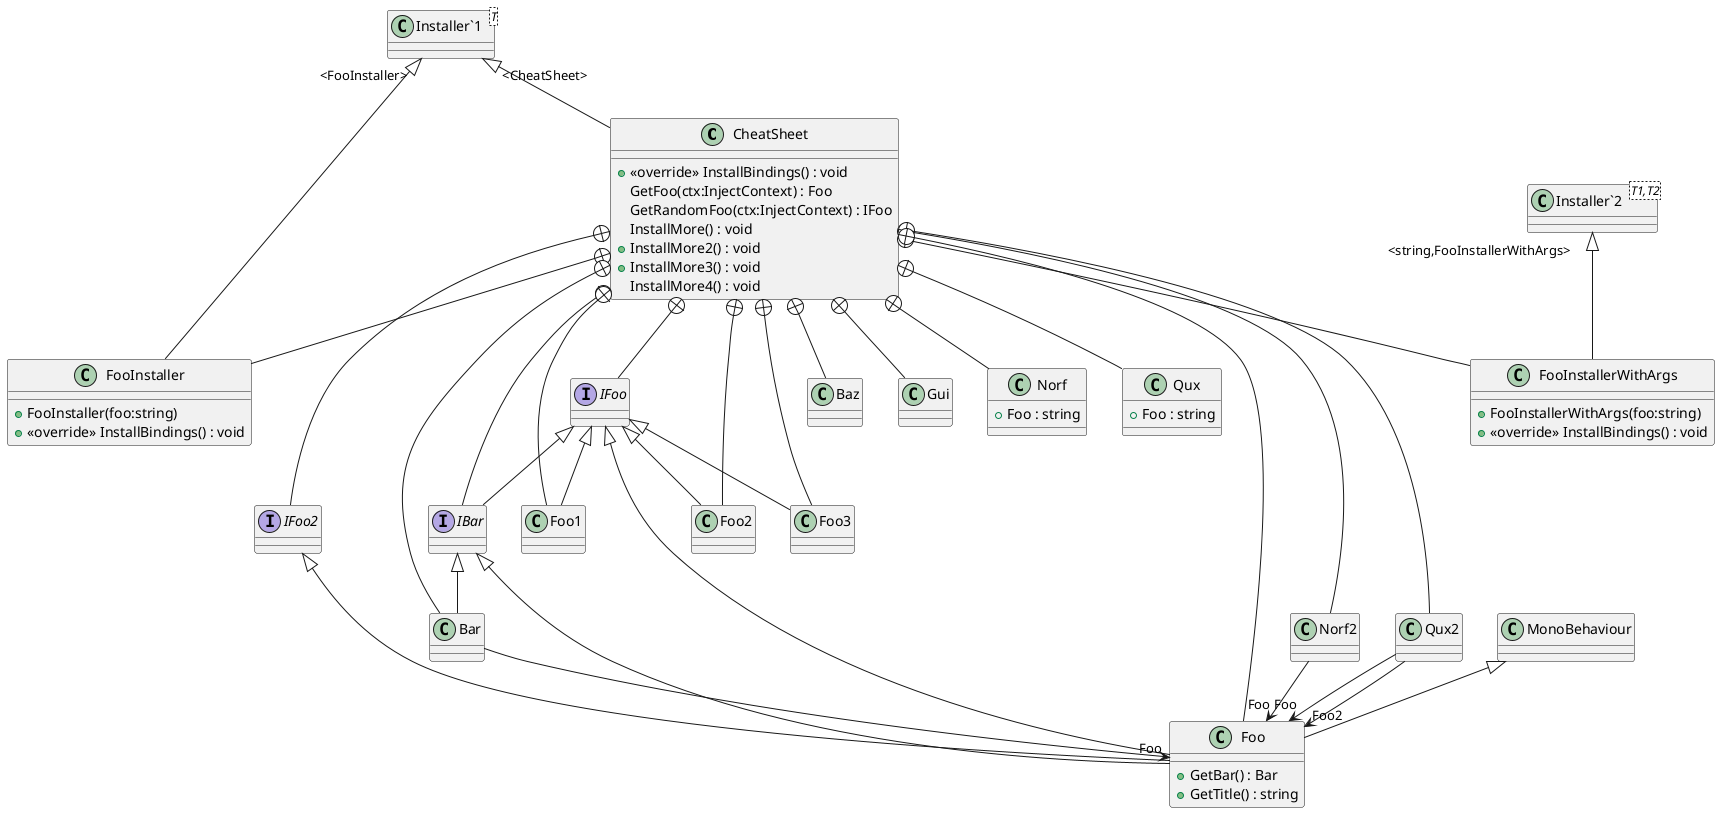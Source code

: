 @startuml
class CheatSheet {
    + <<override>> InstallBindings() : void
    GetFoo(ctx:InjectContext) : Foo
    GetRandomFoo(ctx:InjectContext) : IFoo
    InstallMore() : void
    + InstallMore2() : void
    + InstallMore3() : void
    InstallMore4() : void
}
class "Installer`1"<T> {
}
class Norf {
    + Foo : string
}
class Qux {
    + Foo : string
}
class Norf2 {
}
class Qux2 {
}
class FooInstaller {
    + FooInstaller(foo:string)
    + <<override>> InstallBindings() : void
}
class FooInstallerWithArgs {
    + FooInstallerWithArgs(foo:string)
    + <<override>> InstallBindings() : void
}
interface IFoo2 {
}
interface IFoo {
}
interface IBar {
}
class Foo {
    + GetBar() : Bar
    + GetTitle() : string
}
class Foo1 {
}
class Foo2 {
}
class Foo3 {
}
class Baz {
}
class Gui {
}
class Bar {
}
class "Installer`2"<T1,T2> {
}
"Installer`1" "<CheatSheet>" <|-- CheatSheet
CheatSheet +-- Norf
CheatSheet +-- Qux
CheatSheet +-- Norf2
Norf2 --> "Foo" Foo
CheatSheet +-- Qux2
Qux2 --> "Foo" Foo
Qux2 --> "Foo2" Foo
CheatSheet +-- FooInstaller
"Installer`1" "<FooInstaller>" <|-- FooInstaller
CheatSheet +-- FooInstallerWithArgs
"Installer`2" "<string,FooInstallerWithArgs>" <|-- FooInstallerWithArgs
CheatSheet +-- IFoo2
CheatSheet +-- IFoo
CheatSheet +-- IBar
IFoo <|-- IBar
CheatSheet +-- Foo
MonoBehaviour <|-- Foo
IFoo <|-- Foo
IFoo2 <|-- Foo
IBar <|-- Foo
CheatSheet +-- Foo1
IFoo <|-- Foo1
CheatSheet +-- Foo2
IFoo <|-- Foo2
CheatSheet +-- Foo3
IFoo <|-- Foo3
CheatSheet +-- Baz
CheatSheet +-- Gui
CheatSheet +-- Bar
IBar <|-- Bar
Bar --> "Foo" Foo
@enduml
